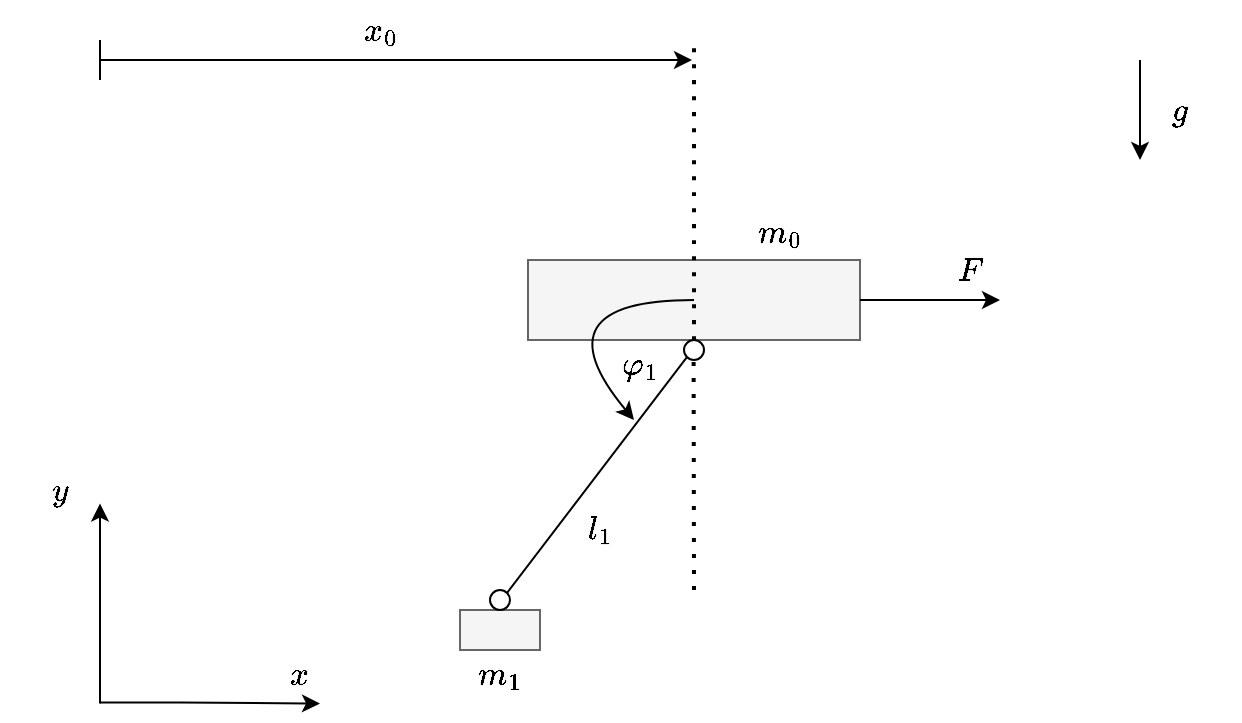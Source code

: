 <mxfile version="17.2.4" type="device"><diagram id="B0kXoVWXYvZZ5K02NhJj" name="Seite-1"><mxGraphModel dx="1102" dy="985" grid="1" gridSize="10" guides="1" tooltips="1" connect="1" arrows="1" fold="1" page="1" pageScale="1" pageWidth="827" pageHeight="1169" math="1" shadow="0"><root><mxCell id="0"/><mxCell id="1" parent="0"/><mxCell id="4con_vX18qvvLc7WgpNs-9" value="" style="rounded=0;whiteSpace=wrap;html=1;fontSize=14;fillColor=#f5f5f5;fontColor=#333333;strokeColor=#666666;" parent="1" vertex="1"><mxGeometry x="260" y="315" width="40" height="20" as="geometry"/></mxCell><mxCell id="4con_vX18qvvLc7WgpNs-1" value="" style="rounded=0;whiteSpace=wrap;html=1;fillColor=#f5f5f5;fontColor=#333333;strokeColor=#666666;" parent="1" vertex="1"><mxGeometry x="294" y="140" width="166" height="40" as="geometry"/></mxCell><mxCell id="4con_vX18qvvLc7WgpNs-2" value="" style="endArrow=classic;html=1;rounded=0;" parent="1" edge="1"><mxGeometry width="50" height="50" relative="1" as="geometry"><mxPoint x="80" y="361.75" as="sourcePoint"/><mxPoint x="80" y="261.75" as="targetPoint"/></mxGeometry></mxCell><mxCell id="4con_vX18qvvLc7WgpNs-3" value="" style="endArrow=classic;html=1;rounded=0;" parent="1" edge="1"><mxGeometry width="50" height="50" relative="1" as="geometry"><mxPoint x="80" y="361.25" as="sourcePoint"/><mxPoint x="190" y="361.75" as="targetPoint"/><Array as="points"><mxPoint x="120" y="361.25"/></Array></mxGeometry></mxCell><mxCell id="4con_vX18qvvLc7WgpNs-6" value="" style="endArrow=none;dashed=1;html=1;dashPattern=1 3;strokeWidth=2;rounded=0;fontSize=14;" parent="1" edge="1"><mxGeometry width="50" height="50" relative="1" as="geometry"><mxPoint x="377" y="305" as="sourcePoint"/><mxPoint x="376.8" y="185" as="targetPoint"/></mxGeometry></mxCell><mxCell id="4con_vX18qvvLc7WgpNs-7" value="" style="ellipse;whiteSpace=wrap;html=1;aspect=fixed;fontSize=14;" parent="1" vertex="1"><mxGeometry x="372" y="180" width="10" height="10" as="geometry"/></mxCell><mxCell id="4con_vX18qvvLc7WgpNs-8" value="" style="endArrow=none;html=1;rounded=0;fontSize=14;exitX=1;exitY=0;exitDx=0;exitDy=0;entryX=0;entryY=1;entryDx=0;entryDy=0;" parent="1" source="4con_vX18qvvLc7WgpNs-10" target="4con_vX18qvvLc7WgpNs-7" edge="1"><mxGeometry width="50" height="50" relative="1" as="geometry"><mxPoint x="290" y="300" as="sourcePoint"/><mxPoint x="340" y="200" as="targetPoint"/></mxGeometry></mxCell><mxCell id="4con_vX18qvvLc7WgpNs-10" value="" style="ellipse;whiteSpace=wrap;html=1;aspect=fixed;fontSize=14;" parent="1" vertex="1"><mxGeometry x="275" y="305" width="10" height="10" as="geometry"/></mxCell><mxCell id="r-eX9R9k0o2uH4kR23co-1" value="&lt;font style=&quot;font-size: 14px&quot;&gt;$$m_0$$&lt;br&gt;&lt;/font&gt;" style="text;html=1;strokeColor=none;fillColor=none;align=center;verticalAlign=middle;whiteSpace=wrap;rounded=0;" parent="1" vertex="1"><mxGeometry x="390" y="120" width="60" height="30" as="geometry"/></mxCell><mxCell id="r-eX9R9k0o2uH4kR23co-3" value="$$l_1$$" style="text;html=1;strokeColor=none;fillColor=none;align=center;verticalAlign=middle;whiteSpace=wrap;rounded=0;fontSize=14;" parent="1" vertex="1"><mxGeometry x="300" y="260" width="60" height="30" as="geometry"/></mxCell><mxCell id="r-eX9R9k0o2uH4kR23co-5" value="$$x$$" style="text;html=1;strokeColor=none;fillColor=none;align=center;verticalAlign=middle;whiteSpace=wrap;rounded=0;fontSize=14;" parent="1" vertex="1"><mxGeometry x="150" y="331.75" width="60" height="30" as="geometry"/></mxCell><mxCell id="r-eX9R9k0o2uH4kR23co-6" value="$$y$$" style="text;html=1;strokeColor=none;fillColor=none;align=center;verticalAlign=middle;whiteSpace=wrap;rounded=0;fontSize=14;" parent="1" vertex="1"><mxGeometry x="30" y="240" width="60" height="30" as="geometry"/></mxCell><mxCell id="r-eX9R9k0o2uH4kR23co-9" value="$$\varphi_1$$" style="text;html=1;strokeColor=none;fillColor=none;align=center;verticalAlign=middle;whiteSpace=wrap;rounded=0;fontSize=14;" parent="1" vertex="1"><mxGeometry x="320" y="177" width="60" height="30" as="geometry"/></mxCell><mxCell id="r-eX9R9k0o2uH4kR23co-10" value="$$m_1$$" style="text;html=1;strokeColor=none;fillColor=none;align=center;verticalAlign=middle;whiteSpace=wrap;rounded=0;fontSize=14;" parent="1" vertex="1"><mxGeometry x="250" y="331.75" width="60" height="30" as="geometry"/></mxCell><mxCell id="r-eX9R9k0o2uH4kR23co-11" value="" style="endArrow=classic;html=1;fontSize=14;curved=1;exitX=1;exitY=0.5;exitDx=0;exitDy=0;" parent="1" source="4con_vX18qvvLc7WgpNs-1" edge="1"><mxGeometry width="50" height="50" relative="1" as="geometry"><mxPoint x="520" y="180" as="sourcePoint"/><mxPoint x="530" y="160" as="targetPoint"/></mxGeometry></mxCell><mxCell id="r-eX9R9k0o2uH4kR23co-12" value="$$F$$" style="text;html=1;strokeColor=none;fillColor=none;align=center;verticalAlign=middle;whiteSpace=wrap;rounded=0;fontSize=14;" parent="1" vertex="1"><mxGeometry x="485" y="130" width="60" height="30" as="geometry"/></mxCell><mxCell id="r-eX9R9k0o2uH4kR23co-13" value="$$g$$" style="text;html=1;strokeColor=none;fillColor=none;align=center;verticalAlign=middle;whiteSpace=wrap;rounded=0;fontSize=14;" parent="1" vertex="1"><mxGeometry x="590" y="50" width="60" height="30" as="geometry"/></mxCell><mxCell id="r-eX9R9k0o2uH4kR23co-14" value="" style="endArrow=classic;html=1;fontSize=14;curved=1;" parent="1" edge="1"><mxGeometry width="50" height="50" relative="1" as="geometry"><mxPoint x="600" y="40" as="sourcePoint"/><mxPoint x="600" y="90" as="targetPoint"/></mxGeometry></mxCell><mxCell id="r-eX9R9k0o2uH4kR23co-15" value="" style="endArrow=classic;html=1;fontSize=14;curved=1;" parent="1" edge="1"><mxGeometry width="50" height="50" relative="1" as="geometry"><mxPoint x="80" y="40" as="sourcePoint"/><mxPoint x="376" y="40" as="targetPoint"/></mxGeometry></mxCell><mxCell id="r-eX9R9k0o2uH4kR23co-16" value="" style="endArrow=none;dashed=1;html=1;dashPattern=1 3;strokeWidth=2;fontSize=14;curved=1;exitX=0.5;exitY=0;exitDx=0;exitDy=0;" parent="1" source="4con_vX18qvvLc7WgpNs-7" edge="1"><mxGeometry width="50" height="50" relative="1" as="geometry"><mxPoint x="380" y="120" as="sourcePoint"/><mxPoint x="377" y="30" as="targetPoint"/></mxGeometry></mxCell><mxCell id="r-eX9R9k0o2uH4kR23co-17" value="$$x_0$$" style="text;html=1;strokeColor=none;fillColor=none;align=center;verticalAlign=middle;whiteSpace=wrap;rounded=0;fontSize=14;" parent="1" vertex="1"><mxGeometry x="190" y="10" width="60" height="30" as="geometry"/></mxCell><mxCell id="r-eX9R9k0o2uH4kR23co-18" value="" style="endArrow=none;html=1;fontSize=14;curved=1;" parent="1" edge="1"><mxGeometry width="50" height="50" relative="1" as="geometry"><mxPoint x="80" y="50" as="sourcePoint"/><mxPoint x="80" y="30" as="targetPoint"/></mxGeometry></mxCell><mxCell id="SkMqzIpjr6bm0HLviuCV-3" value="" style="endArrow=classic;html=1;curved=1;" edge="1" parent="1"><mxGeometry width="50" height="50" relative="1" as="geometry"><mxPoint x="377" y="160" as="sourcePoint"/><mxPoint x="347" y="220" as="targetPoint"/><Array as="points"><mxPoint x="297" y="160"/></Array></mxGeometry></mxCell></root></mxGraphModel></diagram></mxfile>